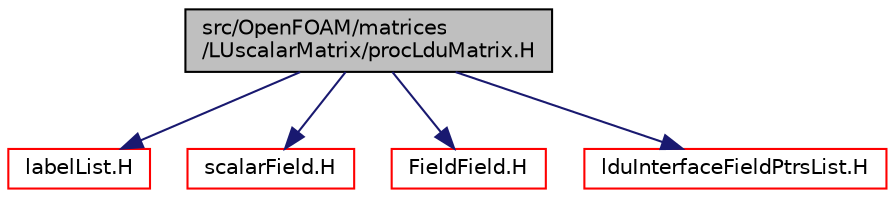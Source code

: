 digraph "src/OpenFOAM/matrices/LUscalarMatrix/procLduMatrix.H"
{
  bgcolor="transparent";
  edge [fontname="Helvetica",fontsize="10",labelfontname="Helvetica",labelfontsize="10"];
  node [fontname="Helvetica",fontsize="10",shape=record];
  Node1 [label="src/OpenFOAM/matrices\l/LUscalarMatrix/procLduMatrix.H",height=0.2,width=0.4,color="black", fillcolor="grey75", style="filled", fontcolor="black"];
  Node1 -> Node2 [color="midnightblue",fontsize="10",style="solid",fontname="Helvetica"];
  Node2 [label="labelList.H",height=0.2,width=0.4,color="red",URL="$a09203.html"];
  Node1 -> Node3 [color="midnightblue",fontsize="10",style="solid",fontname="Helvetica"];
  Node3 [label="scalarField.H",height=0.2,width=0.4,color="red",URL="$a08277.html"];
  Node1 -> Node4 [color="midnightblue",fontsize="10",style="solid",fontname="Helvetica"];
  Node4 [label="FieldField.H",height=0.2,width=0.4,color="red",URL="$a08216.html"];
  Node1 -> Node5 [color="midnightblue",fontsize="10",style="solid",fontname="Helvetica"];
  Node5 [label="lduInterfaceFieldPtrsList.H",height=0.2,width=0.4,color="red",URL="$a08585.html"];
}
